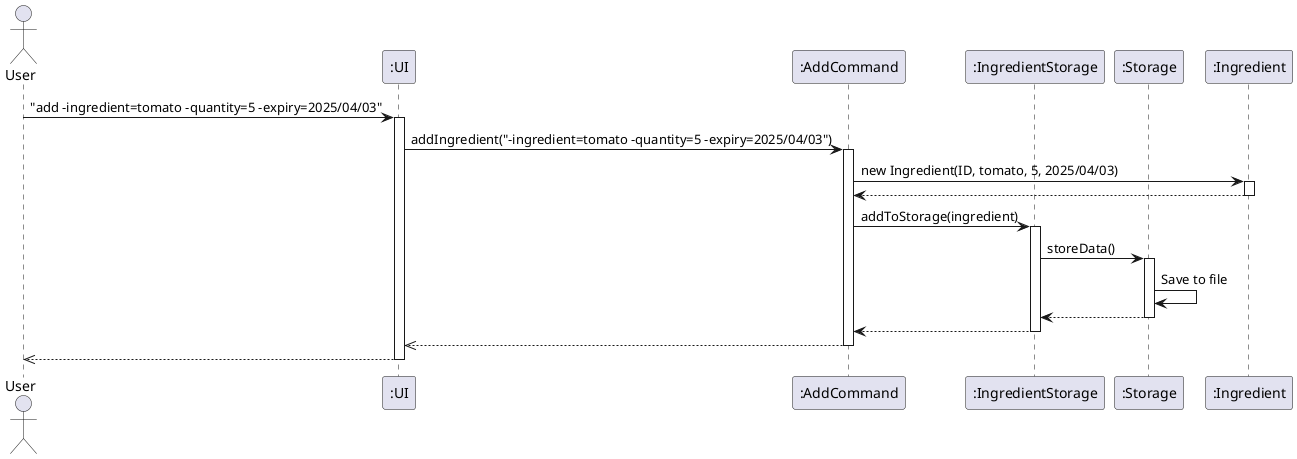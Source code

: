 @startuml
actor User
participant ":UI" as UI
participant ":AddCommand" as AddCommand
participant ":IngredientStorage" as IngredientStorage
participant ":Storage" as Storage
participant ":Ingredient" as Ingredient

User -> UI: "add -ingredient=tomato -quantity=5 -expiry=2025/04/03"
activate UI
UI -> AddCommand: addIngredient("-ingredient=tomato -quantity=5 -expiry=2025/04/03")
activate AddCommand
AddCommand -> Ingredient: new Ingredient(ID, tomato, 5, 2025/04/03)
activate Ingredient
Ingredient --> AddCommand
deactivate Ingredient
AddCommand -> IngredientStorage: addToStorage(ingredient)
activate IngredientStorage
IngredientStorage -> Storage: storeData()
activate Storage
Storage -> Storage: Save to file
Storage --> IngredientStorage
deactivate Storage
IngredientStorage --> AddCommand
deactivate IngredientStorage
AddCommand -->> UI
deactivate AddCommand
UI -->> User
deactivate UI
@enduml
